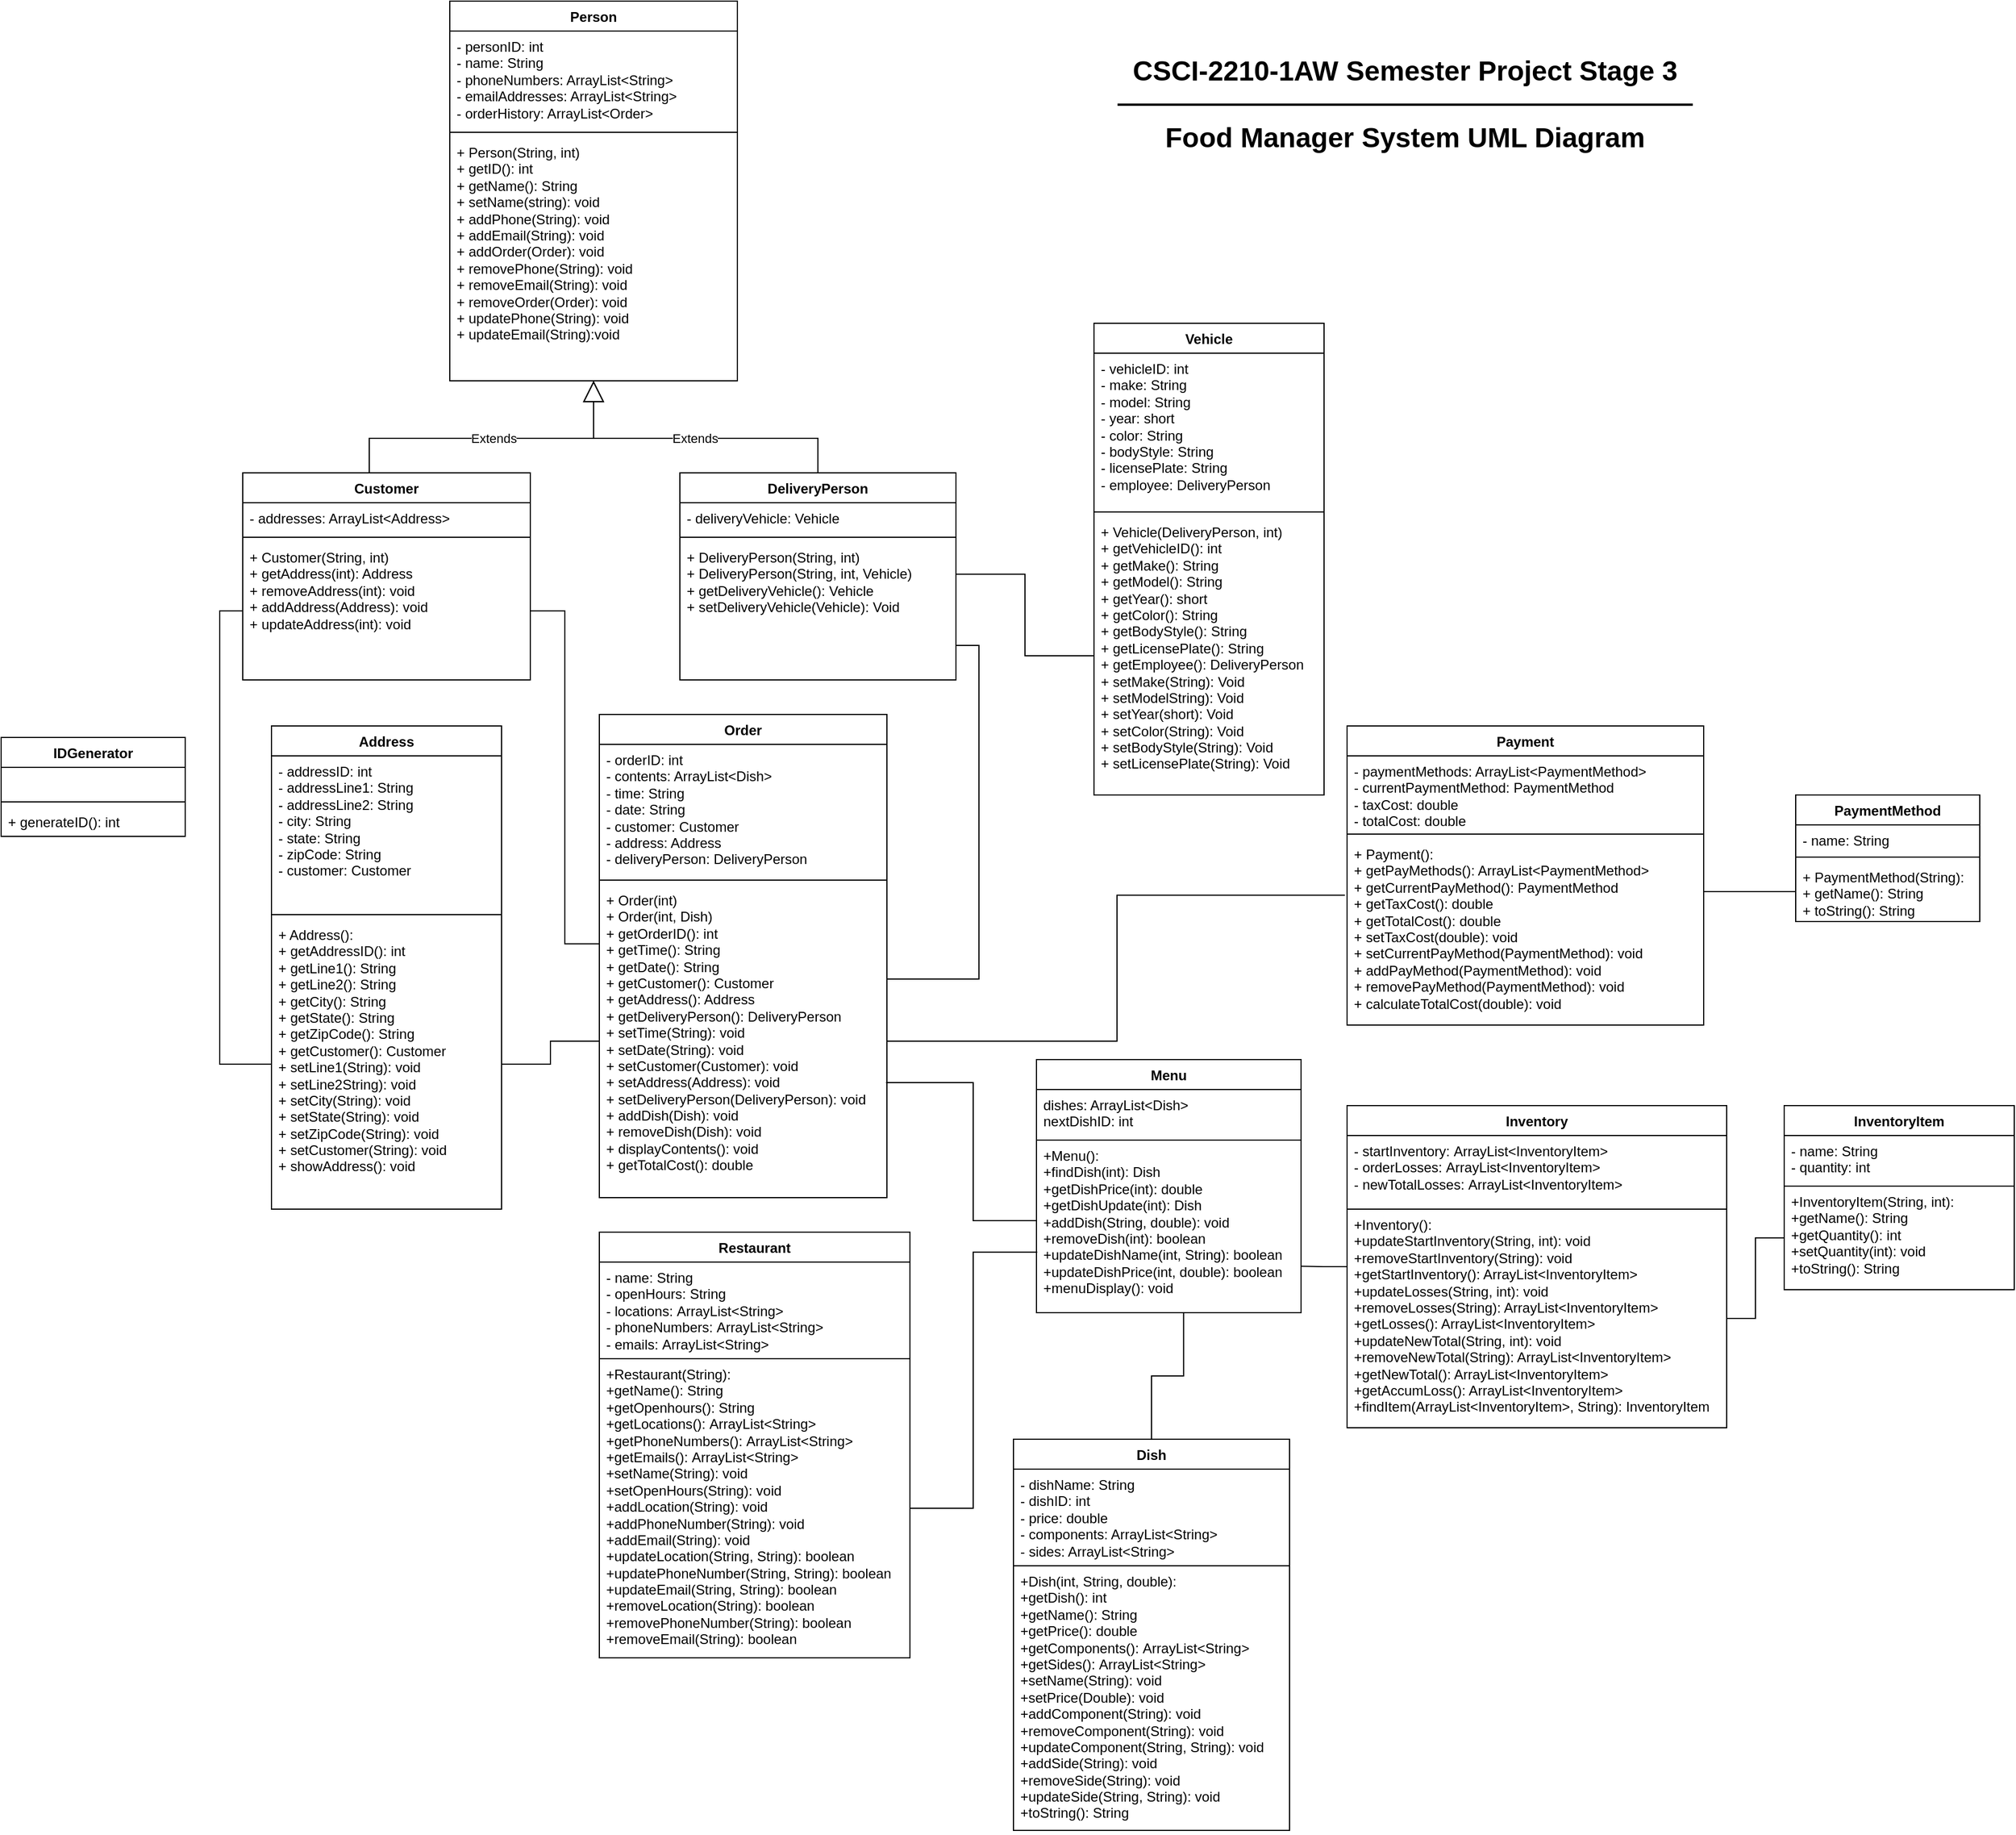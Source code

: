 <mxfile version="28.2.8">
  <diagram name="Page-1" id="2G-UBzK9TNp5vLxw_0e4">
    <mxGraphModel dx="1461" dy="1752" grid="1" gridSize="10" guides="1" tooltips="1" connect="1" arrows="1" fold="1" page="1" pageScale="1" pageWidth="850" pageHeight="1100" math="0" shadow="0">
      <root>
        <mxCell id="0" />
        <mxCell id="1" parent="0" />
        <mxCell id="qywuNPzPCbRa4dSA3wJB-5" value="Vehicle" style="swimlane;fontStyle=1;align=center;verticalAlign=top;childLayout=stackLayout;horizontal=1;startSize=26;horizontalStack=0;resizeParent=1;resizeParentMax=0;resizeLast=0;collapsible=1;marginBottom=0;whiteSpace=wrap;html=1;" parent="1" vertex="1">
          <mxGeometry x="120" y="-20" width="200" height="410" as="geometry" />
        </mxCell>
        <mxCell id="qywuNPzPCbRa4dSA3wJB-6" value="- vehicleID: int&lt;div&gt;- make: String&lt;/div&gt;&lt;div&gt;- model: String&lt;/div&gt;&lt;div&gt;- year: short&lt;/div&gt;&lt;div&gt;- color: String&lt;/div&gt;&lt;div&gt;- bodyStyle: String&lt;/div&gt;&lt;div&gt;- licensePlate: String&lt;/div&gt;&lt;div&gt;- employee: DeliveryPerson&lt;/div&gt;" style="text;strokeColor=none;fillColor=none;align=left;verticalAlign=top;spacingLeft=4;spacingRight=4;overflow=hidden;rotatable=0;points=[[0,0.5],[1,0.5]];portConstraint=eastwest;whiteSpace=wrap;html=1;" parent="qywuNPzPCbRa4dSA3wJB-5" vertex="1">
          <mxGeometry y="26" width="200" height="134" as="geometry" />
        </mxCell>
        <mxCell id="qywuNPzPCbRa4dSA3wJB-7" value="" style="line;strokeWidth=1;fillColor=none;align=left;verticalAlign=middle;spacingTop=-1;spacingLeft=3;spacingRight=3;rotatable=0;labelPosition=right;points=[];portConstraint=eastwest;strokeColor=inherit;" parent="qywuNPzPCbRa4dSA3wJB-5" vertex="1">
          <mxGeometry y="160" width="200" height="8" as="geometry" />
        </mxCell>
        <mxCell id="qywuNPzPCbRa4dSA3wJB-8" value="+ Vehicle(DeliveryPerson, int)&lt;div&gt;+ getVehicleID(): int&lt;br&gt;&lt;div&gt;+ getMake(): String&lt;/div&gt;&lt;div&gt;+ getModel(): String&lt;/div&gt;&lt;div&gt;+ getYear(): short&lt;/div&gt;&lt;div&gt;+ getColor(): String&lt;/div&gt;&lt;div&gt;+ getBodyStyle(): String&lt;/div&gt;&lt;div&gt;+ getLicensePlate(): String&lt;/div&gt;&lt;div&gt;+ getEmployee(): DeliveryPerson&lt;/div&gt;&lt;div&gt;+ setMake(String): Void&lt;/div&gt;&lt;div&gt;+ setModelString): Void&lt;/div&gt;&lt;div&gt;+ setYear(short): Void&lt;/div&gt;&lt;div&gt;+ setColor(String): Void&lt;/div&gt;&lt;div&gt;+ setBodyStyle(String): Void&lt;/div&gt;&lt;div&gt;+ setLicensePlate(String): Void&lt;/div&gt;&lt;div&gt;&lt;br&gt;&lt;/div&gt;&lt;div&gt;&lt;br&gt;&lt;/div&gt;&lt;/div&gt;" style="text;strokeColor=none;fillColor=none;align=left;verticalAlign=top;spacingLeft=4;spacingRight=4;overflow=hidden;rotatable=0;points=[[0,0.5],[1,0.5]];portConstraint=eastwest;whiteSpace=wrap;html=1;" parent="qywuNPzPCbRa4dSA3wJB-5" vertex="1">
          <mxGeometry y="168" width="200" height="242" as="geometry" />
        </mxCell>
        <mxCell id="qywuNPzPCbRa4dSA3wJB-9" value="Address" style="swimlane;fontStyle=1;align=center;verticalAlign=top;childLayout=stackLayout;horizontal=1;startSize=26;horizontalStack=0;resizeParent=1;resizeParentMax=0;resizeLast=0;collapsible=1;marginBottom=0;whiteSpace=wrap;html=1;" parent="1" vertex="1">
          <mxGeometry x="-595" y="330" width="200" height="420" as="geometry" />
        </mxCell>
        <mxCell id="qywuNPzPCbRa4dSA3wJB-10" value="- addressID: int&lt;div&gt;&lt;span style=&quot;background-color: transparent; color: light-dark(rgb(0, 0, 0), rgb(255, 255, 255));&quot;&gt;- addressLine1: String&lt;/span&gt;&lt;/div&gt;&lt;div&gt;&lt;span style=&quot;background-color: transparent; color: light-dark(rgb(0, 0, 0), rgb(255, 255, 255));&quot;&gt;- addressLine2: String&lt;/span&gt;&lt;/div&gt;&lt;div&gt;&lt;span style=&quot;background-color: transparent; color: light-dark(rgb(0, 0, 0), rgb(255, 255, 255));&quot;&gt;- city: String&lt;/span&gt;&lt;/div&gt;&lt;div&gt;&lt;span style=&quot;background-color: transparent; color: light-dark(rgb(0, 0, 0), rgb(255, 255, 255));&quot;&gt;- state: String&lt;/span&gt;&lt;/div&gt;&lt;div&gt;&lt;span style=&quot;background-color: transparent; color: light-dark(rgb(0, 0, 0), rgb(255, 255, 255));&quot;&gt;- zipCode: String&lt;/span&gt;&lt;/div&gt;&lt;div&gt;&lt;span style=&quot;background-color: transparent; color: light-dark(rgb(0, 0, 0), rgb(255, 255, 255));&quot;&gt;- customer: Customer&lt;/span&gt;&lt;/div&gt;" style="text;strokeColor=none;fillColor=none;align=left;verticalAlign=top;spacingLeft=4;spacingRight=4;overflow=hidden;rotatable=0;points=[[0,0.5],[1,0.5]];portConstraint=eastwest;whiteSpace=wrap;html=1;" parent="qywuNPzPCbRa4dSA3wJB-9" vertex="1">
          <mxGeometry y="26" width="200" height="134" as="geometry" />
        </mxCell>
        <mxCell id="qywuNPzPCbRa4dSA3wJB-11" value="" style="line;strokeWidth=1;fillColor=none;align=left;verticalAlign=middle;spacingTop=-1;spacingLeft=3;spacingRight=3;rotatable=0;labelPosition=right;points=[];portConstraint=eastwest;strokeColor=inherit;" parent="qywuNPzPCbRa4dSA3wJB-9" vertex="1">
          <mxGeometry y="160" width="200" height="8" as="geometry" />
        </mxCell>
        <mxCell id="qywuNPzPCbRa4dSA3wJB-12" value="+ Address():&lt;div&gt;+ getAddressID(): int&lt;br&gt;&lt;div&gt;+ getLine1(): String&lt;/div&gt;&lt;div&gt;+ getLine2(): String&lt;/div&gt;&lt;div&gt;+ getCity(): String&lt;/div&gt;&lt;div&gt;+ getState(): String&lt;/div&gt;&lt;div&gt;+ getZipCode(): String&lt;/div&gt;&lt;div&gt;+ getCustomer(): Customer&lt;/div&gt;&lt;div&gt;+ setLine1(String): void&lt;/div&gt;&lt;div&gt;+ setLine2String): void&lt;/div&gt;&lt;div&gt;+ setCity(String): void&lt;/div&gt;&lt;div&gt;+ setState(String): void&lt;/div&gt;&lt;div&gt;+ setZipCode(String): void&lt;/div&gt;&lt;div&gt;+ setCustomer(String): void&lt;/div&gt;&lt;div&gt;+ showAddress(): void&lt;/div&gt;&lt;/div&gt;" style="text;strokeColor=none;fillColor=none;align=left;verticalAlign=top;spacingLeft=4;spacingRight=4;overflow=hidden;rotatable=0;points=[[0,0.5],[1,0.5]];portConstraint=eastwest;whiteSpace=wrap;html=1;" parent="qywuNPzPCbRa4dSA3wJB-9" vertex="1">
          <mxGeometry y="168" width="200" height="252" as="geometry" />
        </mxCell>
        <mxCell id="qywuNPzPCbRa4dSA3wJB-17" value="Order" style="swimlane;fontStyle=1;align=center;verticalAlign=top;childLayout=stackLayout;horizontal=1;startSize=26;horizontalStack=0;resizeParent=1;resizeParentMax=0;resizeLast=0;collapsible=1;marginBottom=0;whiteSpace=wrap;html=1;" parent="1" vertex="1">
          <mxGeometry x="-310" y="320" width="250" height="420" as="geometry" />
        </mxCell>
        <mxCell id="qywuNPzPCbRa4dSA3wJB-18" value="&lt;div&gt;- orderID: int&lt;/div&gt;&lt;div&gt;- contents: ArrayList&amp;lt;Dish&amp;gt;&lt;/div&gt;&lt;div&gt;- time: String&lt;/div&gt;&lt;div&gt;- date: String&lt;/div&gt;&lt;div&gt;- customer: Customer&lt;/div&gt;&lt;div&gt;- address: Address&lt;/div&gt;&lt;div&gt;- deliveryPerson: DeliveryPerson&lt;/div&gt;" style="text;strokeColor=none;fillColor=none;align=left;verticalAlign=top;spacingLeft=4;spacingRight=4;overflow=hidden;rotatable=0;points=[[0,0.5],[1,0.5]];portConstraint=eastwest;whiteSpace=wrap;html=1;" parent="qywuNPzPCbRa4dSA3wJB-17" vertex="1">
          <mxGeometry y="26" width="250" height="114" as="geometry" />
        </mxCell>
        <mxCell id="qywuNPzPCbRa4dSA3wJB-19" value="" style="line;strokeWidth=1;fillColor=none;align=left;verticalAlign=middle;spacingTop=-1;spacingLeft=3;spacingRight=3;rotatable=0;labelPosition=right;points=[];portConstraint=eastwest;strokeColor=inherit;" parent="qywuNPzPCbRa4dSA3wJB-17" vertex="1">
          <mxGeometry y="140" width="250" height="8" as="geometry" />
        </mxCell>
        <mxCell id="qywuNPzPCbRa4dSA3wJB-20" value="+ Order(int)&lt;div&gt;+ Order(int, Dish)&lt;br&gt;&lt;div&gt;&lt;div&gt;+ getOrderID(): int&lt;/div&gt;&lt;div&gt;+ getTime(): String&lt;/div&gt;&lt;/div&gt;&lt;div&gt;+ getDate(): String&lt;/div&gt;&lt;div&gt;+ getCustomer(): Customer&lt;/div&gt;&lt;div&gt;+ getAddress(): Address&lt;/div&gt;&lt;div&gt;+ getDeliveryPerson(): DeliveryPerson&lt;/div&gt;&lt;div&gt;&lt;div&gt;&lt;div&gt;+ setTime(String): void&lt;/div&gt;&lt;/div&gt;&lt;div&gt;+ setDate(String): void&lt;/div&gt;&lt;div&gt;+ setCustomer(Customer): void&lt;/div&gt;&lt;div&gt;+ setAddress(Address): void&lt;/div&gt;&lt;div&gt;+ setDeliveryPerson(DeliveryPerson): void&lt;/div&gt;&lt;/div&gt;&lt;/div&gt;&lt;div&gt;+ addDish(Dish): void&lt;/div&gt;&lt;div&gt;+ removeDish(Dish): void&lt;/div&gt;&lt;div&gt;+ displayContents(): void&lt;/div&gt;&lt;div&gt;+ getTotalCost(): double&lt;/div&gt;" style="text;strokeColor=none;fillColor=none;align=left;verticalAlign=top;spacingLeft=4;spacingRight=4;overflow=hidden;rotatable=0;points=[[0,0.5],[1,0.5]];portConstraint=eastwest;whiteSpace=wrap;html=1;" parent="qywuNPzPCbRa4dSA3wJB-17" vertex="1">
          <mxGeometry y="148" width="250" height="272" as="geometry" />
        </mxCell>
        <mxCell id="fJLxZldaC8GXOIMq1Dwn-1" value="Person" style="swimlane;fontStyle=1;align=center;verticalAlign=top;childLayout=stackLayout;horizontal=1;startSize=26;horizontalStack=0;resizeParent=1;resizeParentMax=0;resizeLast=0;collapsible=1;marginBottom=0;whiteSpace=wrap;html=1;" parent="1" vertex="1">
          <mxGeometry x="-440" y="-300" width="250" height="330" as="geometry" />
        </mxCell>
        <mxCell id="fJLxZldaC8GXOIMq1Dwn-2" value="&lt;div&gt;- personID: int&lt;/div&gt;&lt;div&gt;- name: String&lt;/div&gt;&lt;div&gt;- phoneNumbers: ArrayList&amp;lt;String&amp;gt;&lt;/div&gt;&lt;div&gt;- emailAddresses: ArrayList&amp;lt;String&amp;gt;&lt;/div&gt;&lt;div&gt;- orderHistory: ArrayList&amp;lt;Order&amp;gt;&lt;/div&gt;" style="text;strokeColor=none;fillColor=none;align=left;verticalAlign=top;spacingLeft=4;spacingRight=4;overflow=hidden;rotatable=0;points=[[0,0.5],[1,0.5]];portConstraint=eastwest;whiteSpace=wrap;html=1;" parent="fJLxZldaC8GXOIMq1Dwn-1" vertex="1">
          <mxGeometry y="26" width="250" height="84" as="geometry" />
        </mxCell>
        <mxCell id="fJLxZldaC8GXOIMq1Dwn-3" value="" style="line;strokeWidth=1;fillColor=none;align=left;verticalAlign=middle;spacingTop=-1;spacingLeft=3;spacingRight=3;rotatable=0;labelPosition=right;points=[];portConstraint=eastwest;strokeColor=inherit;" parent="fJLxZldaC8GXOIMq1Dwn-1" vertex="1">
          <mxGeometry y="110" width="250" height="8" as="geometry" />
        </mxCell>
        <mxCell id="fJLxZldaC8GXOIMq1Dwn-4" value="+ Person(String, int)&lt;div&gt;&lt;div&gt;+ getID(): int&lt;/div&gt;&lt;div&gt;+ getName(): String&lt;/div&gt;&lt;/div&gt;&lt;div&gt;+ setName(string): void&lt;/div&gt;&lt;div&gt;+ addPhone(String): void&lt;/div&gt;&lt;div&gt;+ addEmail(String): void&lt;/div&gt;&lt;div&gt;+ addOrder(Order): void&lt;/div&gt;&lt;div&gt;+ removePhone(String): void&lt;/div&gt;&lt;div&gt;+ removeEmail(String): void&lt;/div&gt;&lt;div&gt;+ removeOrder(Order): void&lt;/div&gt;&lt;div&gt;+ updatePhone(String): void&lt;/div&gt;&lt;div&gt;+ updateEmail(String):void&lt;/div&gt;&lt;div&gt;&lt;br&gt;&lt;/div&gt;&lt;div&gt;&lt;br&gt;&lt;/div&gt;" style="text;strokeColor=none;fillColor=none;align=left;verticalAlign=top;spacingLeft=4;spacingRight=4;overflow=hidden;rotatable=0;points=[[0,0.5],[1,0.5]];portConstraint=eastwest;whiteSpace=wrap;html=1;" parent="fJLxZldaC8GXOIMq1Dwn-1" vertex="1">
          <mxGeometry y="118" width="250" height="212" as="geometry" />
        </mxCell>
        <mxCell id="fJLxZldaC8GXOIMq1Dwn-12" value="DeliveryPerson" style="swimlane;fontStyle=1;align=center;verticalAlign=top;childLayout=stackLayout;horizontal=1;startSize=26;horizontalStack=0;resizeParent=1;resizeParentMax=0;resizeLast=0;collapsible=1;marginBottom=0;whiteSpace=wrap;html=1;" parent="1" vertex="1">
          <mxGeometry x="-240" y="110" width="240" height="180" as="geometry" />
        </mxCell>
        <mxCell id="fJLxZldaC8GXOIMq1Dwn-13" value="- deliveryVehicle: Vehicle" style="text;strokeColor=none;fillColor=none;align=left;verticalAlign=top;spacingLeft=4;spacingRight=4;overflow=hidden;rotatable=0;points=[[0,0.5],[1,0.5]];portConstraint=eastwest;whiteSpace=wrap;html=1;" parent="fJLxZldaC8GXOIMq1Dwn-12" vertex="1">
          <mxGeometry y="26" width="240" height="26" as="geometry" />
        </mxCell>
        <mxCell id="fJLxZldaC8GXOIMq1Dwn-14" value="" style="line;strokeWidth=1;fillColor=none;align=left;verticalAlign=middle;spacingTop=-1;spacingLeft=3;spacingRight=3;rotatable=0;labelPosition=right;points=[];portConstraint=eastwest;strokeColor=inherit;" parent="fJLxZldaC8GXOIMq1Dwn-12" vertex="1">
          <mxGeometry y="52" width="240" height="8" as="geometry" />
        </mxCell>
        <mxCell id="fJLxZldaC8GXOIMq1Dwn-15" value="+ DeliveryPerson(String, int)&lt;div&gt;+ DeliveryPerson(String, int, Vehicle)&lt;/div&gt;&lt;div&gt;+ getDeliveryVehicle(): Vehicle&lt;/div&gt;&lt;div&gt;+ setDeliveryVehicle(Vehicle): Void&lt;/div&gt;" style="text;strokeColor=none;fillColor=none;align=left;verticalAlign=top;spacingLeft=4;spacingRight=4;overflow=hidden;rotatable=0;points=[[0,0.5],[1,0.5]];portConstraint=eastwest;whiteSpace=wrap;html=1;" parent="fJLxZldaC8GXOIMq1Dwn-12" vertex="1">
          <mxGeometry y="60" width="240" height="120" as="geometry" />
        </mxCell>
        <mxCell id="fJLxZldaC8GXOIMq1Dwn-16" value="Customer" style="swimlane;fontStyle=1;align=center;verticalAlign=top;childLayout=stackLayout;horizontal=1;startSize=26;horizontalStack=0;resizeParent=1;resizeParentMax=0;resizeLast=0;collapsible=1;marginBottom=0;whiteSpace=wrap;html=1;" parent="1" vertex="1">
          <mxGeometry x="-620" y="110" width="250" height="180" as="geometry" />
        </mxCell>
        <mxCell id="fJLxZldaC8GXOIMq1Dwn-17" value="- addresses: ArrayList&amp;lt;Address&amp;gt;" style="text;strokeColor=none;fillColor=none;align=left;verticalAlign=top;spacingLeft=4;spacingRight=4;overflow=hidden;rotatable=0;points=[[0,0.5],[1,0.5]];portConstraint=eastwest;whiteSpace=wrap;html=1;" parent="fJLxZldaC8GXOIMq1Dwn-16" vertex="1">
          <mxGeometry y="26" width="250" height="26" as="geometry" />
        </mxCell>
        <mxCell id="fJLxZldaC8GXOIMq1Dwn-18" value="" style="line;strokeWidth=1;fillColor=none;align=left;verticalAlign=middle;spacingTop=-1;spacingLeft=3;spacingRight=3;rotatable=0;labelPosition=right;points=[];portConstraint=eastwest;strokeColor=inherit;" parent="fJLxZldaC8GXOIMq1Dwn-16" vertex="1">
          <mxGeometry y="52" width="250" height="8" as="geometry" />
        </mxCell>
        <mxCell id="fJLxZldaC8GXOIMq1Dwn-19" value="+ Customer(String, int)&lt;div&gt;+ getAddress(int): Address&lt;/div&gt;&lt;div&gt;+ removeAddress(int): void&lt;br&gt;&lt;div&gt;+ addAddress(Address): void&lt;/div&gt;&lt;div&gt;+ updateAddress(int): void&lt;/div&gt;&lt;div&gt;&lt;br&gt;&lt;div&gt;&lt;br&gt;&lt;/div&gt;&lt;/div&gt;&lt;/div&gt;" style="text;strokeColor=none;fillColor=none;align=left;verticalAlign=top;spacingLeft=4;spacingRight=4;overflow=hidden;rotatable=0;points=[[0,0.5],[1,0.5]];portConstraint=eastwest;whiteSpace=wrap;html=1;" parent="fJLxZldaC8GXOIMq1Dwn-16" vertex="1">
          <mxGeometry y="60" width="250" height="120" as="geometry" />
        </mxCell>
        <mxCell id="fJLxZldaC8GXOIMq1Dwn-20" value="Extends" style="endArrow=block;endSize=16;endFill=0;html=1;rounded=0;exitX=0.44;exitY=0;exitDx=0;exitDy=0;exitPerimeter=0;" parent="1" source="fJLxZldaC8GXOIMq1Dwn-16" target="fJLxZldaC8GXOIMq1Dwn-4" edge="1">
          <mxGeometry width="160" relative="1" as="geometry">
            <mxPoint x="-250" y="50" as="sourcePoint" />
            <mxPoint x="-320" y="30" as="targetPoint" />
            <Array as="points">
              <mxPoint x="-510" y="80" />
              <mxPoint x="-315" y="80" />
            </Array>
          </mxGeometry>
        </mxCell>
        <mxCell id="fJLxZldaC8GXOIMq1Dwn-21" value="Extends" style="endArrow=block;endSize=16;endFill=0;html=1;rounded=0;exitX=0.5;exitY=0;exitDx=0;exitDy=0;" parent="1" source="fJLxZldaC8GXOIMq1Dwn-12" target="fJLxZldaC8GXOIMq1Dwn-4" edge="1">
          <mxGeometry width="160" relative="1" as="geometry">
            <mxPoint x="-250" y="50" as="sourcePoint" />
            <mxPoint x="-320" y="40" as="targetPoint" />
            <Array as="points">
              <mxPoint x="-120" y="80" />
              <mxPoint x="-315" y="80" />
            </Array>
          </mxGeometry>
        </mxCell>
        <mxCell id="fJLxZldaC8GXOIMq1Dwn-32" style="edgeStyle=orthogonalEdgeStyle;rounded=0;orthogonalLoop=1;jettySize=auto;html=1;exitX=0.999;exitY=0.234;exitDx=0;exitDy=0;entryX=0;entryY=0.5;entryDx=0;entryDy=0;endArrow=none;endFill=0;exitPerimeter=0;" parent="1" source="fJLxZldaC8GXOIMq1Dwn-15" target="qywuNPzPCbRa4dSA3wJB-8" edge="1">
          <mxGeometry relative="1" as="geometry" />
        </mxCell>
        <mxCell id="fJLxZldaC8GXOIMq1Dwn-34" style="edgeStyle=orthogonalEdgeStyle;rounded=0;orthogonalLoop=1;jettySize=auto;html=1;exitX=0;exitY=0.5;exitDx=0;exitDy=0;entryX=0;entryY=0.5;entryDx=0;entryDy=0;endArrow=none;endFill=0;" parent="1" source="fJLxZldaC8GXOIMq1Dwn-19" target="qywuNPzPCbRa4dSA3wJB-12" edge="1">
          <mxGeometry relative="1" as="geometry" />
        </mxCell>
        <mxCell id="fJLxZldaC8GXOIMq1Dwn-35" style="edgeStyle=orthogonalEdgeStyle;rounded=0;orthogonalLoop=1;jettySize=auto;html=1;exitX=1;exitY=0.5;exitDx=0;exitDy=0;entryX=0.001;entryY=0.189;entryDx=0;entryDy=0;endArrow=none;endFill=0;entryPerimeter=0;" parent="1" source="fJLxZldaC8GXOIMq1Dwn-19" target="qywuNPzPCbRa4dSA3wJB-20" edge="1">
          <mxGeometry relative="1" as="geometry" />
        </mxCell>
        <mxCell id="fJLxZldaC8GXOIMq1Dwn-36" style="edgeStyle=orthogonalEdgeStyle;rounded=0;orthogonalLoop=1;jettySize=auto;html=1;exitX=1;exitY=0.667;exitDx=0;exitDy=0;entryX=1;entryY=0.5;entryDx=0;entryDy=0;endArrow=none;endFill=0;exitPerimeter=0;" parent="1" source="fJLxZldaC8GXOIMq1Dwn-15" target="qywuNPzPCbRa4dSA3wJB-20" edge="1">
          <mxGeometry relative="1" as="geometry">
            <Array as="points">
              <mxPoint x="20" y="260" />
              <mxPoint x="20" y="550" />
              <mxPoint x="-60" y="550" />
            </Array>
          </mxGeometry>
        </mxCell>
        <mxCell id="fJLxZldaC8GXOIMq1Dwn-38" style="edgeStyle=orthogonalEdgeStyle;rounded=0;orthogonalLoop=1;jettySize=auto;html=1;exitX=1;exitY=0.5;exitDx=0;exitDy=0;entryX=0;entryY=0.5;entryDx=0;entryDy=0;endArrow=none;endFill=0;" parent="1" source="qywuNPzPCbRa4dSA3wJB-12" target="qywuNPzPCbRa4dSA3wJB-20" edge="1">
          <mxGeometry relative="1" as="geometry" />
        </mxCell>
        <mxCell id="5nVbv-g8gykaqcQ3ydXq-1" value="Inventory" style="swimlane;fontStyle=1;align=center;verticalAlign=top;childLayout=stackLayout;horizontal=1;startSize=26;horizontalStack=0;resizeParent=1;resizeParentMax=0;resizeLast=0;collapsible=1;marginBottom=0;whiteSpace=wrap;html=1;" parent="1" vertex="1">
          <mxGeometry x="340" y="660" width="330" height="280" as="geometry" />
        </mxCell>
        <mxCell id="5nVbv-g8gykaqcQ3ydXq-38" value="-&amp;nbsp;startInventory:&amp;nbsp;ArrayList&amp;lt;InventoryItem&amp;gt;&lt;div&gt;- orderLosses:&amp;nbsp;ArrayList&amp;lt;InventoryItem&amp;gt;&lt;/div&gt;&lt;div&gt;- newTotalLosses:&amp;nbsp;ArrayList&amp;lt;InventoryItem&amp;gt;&lt;/div&gt;" style="text;strokeColor=default;fillColor=none;align=left;verticalAlign=top;spacingLeft=4;spacingRight=4;overflow=hidden;rotatable=0;points=[[0,0.5],[1,0.5]];portConstraint=eastwest;whiteSpace=wrap;html=1;" parent="5nVbv-g8gykaqcQ3ydXq-1" vertex="1">
          <mxGeometry y="26" width="330" height="64" as="geometry" />
        </mxCell>
        <mxCell id="5nVbv-g8gykaqcQ3ydXq-4" value="&lt;div&gt;+Inventory():&lt;/div&gt;&lt;div&gt;&lt;div&gt;+updateStartInventory(String, int): void&lt;/div&gt;&lt;div&gt;+removeStartInventory&lt;span style=&quot;background-color: transparent; color: light-dark(rgb(0, 0, 0), rgb(255, 255, 255));&quot;&gt;(String): void&lt;/span&gt;&lt;/div&gt;&lt;div&gt;+getStartInventory&lt;span style=&quot;background-color: transparent; color: light-dark(rgb(0, 0, 0), rgb(255, 255, 255));&quot;&gt;(): ArrayList&amp;lt;InventoryItem&amp;gt;&lt;/span&gt;&lt;/div&gt;&lt;div&gt;&lt;div&gt;+updateLosses&lt;span style=&quot;background-color: transparent; color: light-dark(rgb(0, 0, 0), rgb(255, 255, 255));&quot;&gt;(String, int): void&lt;/span&gt;&lt;/div&gt;&lt;div&gt;+removeLosses(String&lt;span style=&quot;background-color: transparent; color: light-dark(rgb(0, 0, 0), rgb(255, 255, 255));&quot;&gt;): ArrayList&amp;lt;InventoryItem&amp;gt;&lt;/span&gt;&lt;/div&gt;&lt;div&gt;+getLosses&lt;span style=&quot;background-color: transparent; color: light-dark(rgb(0, 0, 0), rgb(255, 255, 255));&quot;&gt;(): ArrayList&amp;lt;InventoryItem&amp;gt;&lt;/span&gt;&lt;/div&gt;&lt;div&gt;&lt;/div&gt;&lt;div&gt;&lt;div&gt;+updateNewTotal&lt;span style=&quot;background-color: transparent; color: light-dark(rgb(0, 0, 0), rgb(255, 255, 255));&quot;&gt;(String, int): void&lt;/span&gt;&lt;/div&gt;&lt;div&gt;+removeNewTotal(String&lt;span style=&quot;background-color: transparent; color: light-dark(rgb(0, 0, 0), rgb(255, 255, 255));&quot;&gt;): ArrayList&amp;lt;InventoryItem&amp;gt;&lt;/span&gt;&lt;/div&gt;&lt;div&gt;+getNewTotal&lt;span style=&quot;background-color: transparent; color: light-dark(rgb(0, 0, 0), rgb(255, 255, 255));&quot;&gt;(): ArrayList&amp;lt;InventoryItem&amp;gt;&lt;/span&gt;&lt;/div&gt;&lt;/div&gt;&lt;/div&gt;&lt;div&gt;+getAccumLoss&lt;span style=&quot;background-color: transparent; color: light-dark(rgb(0, 0, 0), rgb(255, 255, 255));&quot;&gt;(): ArrayList&amp;lt;InventoryItem&amp;gt;&lt;/span&gt;&lt;/div&gt;&lt;div&gt;&lt;span style=&quot;background-color: transparent; color: light-dark(rgb(0, 0, 0), rgb(255, 255, 255));&quot;&gt;+findItem&lt;/span&gt;&lt;span style=&quot;background-color: transparent; color: light-dark(rgb(0, 0, 0), rgb(255, 255, 255));&quot;&gt;(&lt;/span&gt;&lt;span style=&quot;background-color: transparent; color: light-dark(rgb(0, 0, 0), rgb(255, 255, 255));&quot;&gt;ArrayList&amp;lt;InventoryItem&amp;gt;, String&lt;/span&gt;&lt;span style=&quot;background-color: transparent; color: light-dark(rgb(0, 0, 0), rgb(255, 255, 255));&quot;&gt;):&amp;nbsp;&lt;/span&gt;&lt;span style=&quot;background-color: transparent;&quot;&gt;InventoryItem&lt;/span&gt;&lt;/div&gt;&lt;/div&gt;" style="text;strokeColor=none;fillColor=none;align=left;verticalAlign=top;spacingLeft=4;spacingRight=4;overflow=hidden;rotatable=0;points=[[0,0.5],[1,0.5]];portConstraint=eastwest;whiteSpace=wrap;html=1;" parent="5nVbv-g8gykaqcQ3ydXq-1" vertex="1">
          <mxGeometry y="90" width="330" height="190" as="geometry" />
        </mxCell>
        <mxCell id="5nVbv-g8gykaqcQ3ydXq-9" value="Menu" style="swimlane;fontStyle=1;align=center;verticalAlign=top;childLayout=stackLayout;horizontal=1;startSize=26;horizontalStack=0;resizeParent=1;resizeParentMax=0;resizeLast=0;collapsible=1;marginBottom=0;whiteSpace=wrap;html=1;" parent="1" vertex="1">
          <mxGeometry x="70" y="620" width="230" height="220" as="geometry" />
        </mxCell>
        <mxCell id="5nVbv-g8gykaqcQ3ydXq-37" value="dishes: ArrayList&amp;lt;Dish&amp;gt;&lt;div&gt;nextDishID: int&lt;/div&gt;" style="text;strokeColor=default;fillColor=none;align=left;verticalAlign=top;spacingLeft=4;spacingRight=4;overflow=hidden;rotatable=0;points=[[0,0.5],[1,0.5]];portConstraint=eastwest;whiteSpace=wrap;html=1;" parent="5nVbv-g8gykaqcQ3ydXq-9" vertex="1">
          <mxGeometry y="26" width="230" height="44" as="geometry" />
        </mxCell>
        <mxCell id="5nVbv-g8gykaqcQ3ydXq-12" value="&lt;div&gt;+Menu():&lt;/div&gt;&lt;div&gt;+findDish(int): Dish&lt;/div&gt;&lt;div&gt;+getDishPrice&lt;span style=&quot;background-color: transparent; color: light-dark(rgb(0, 0, 0), rgb(255, 255, 255));&quot;&gt;(int): double&lt;/span&gt;&lt;/div&gt;&lt;div&gt;+getDishUpdate&lt;span style=&quot;background-color: transparent; color: light-dark(rgb(0, 0, 0), rgb(255, 255, 255));&quot;&gt;(int): Dish&lt;/span&gt;&lt;/div&gt;&lt;div&gt;+addDish&lt;span style=&quot;background-color: transparent; color: light-dark(rgb(0, 0, 0), rgb(255, 255, 255));&quot;&gt;(String, double): void&lt;/span&gt;&lt;/div&gt;&lt;div&gt;+removeDish&lt;span style=&quot;background-color: transparent; color: light-dark(rgb(0, 0, 0), rgb(255, 255, 255));&quot;&gt;(int): boolean&lt;/span&gt;&lt;/div&gt;&lt;div&gt;+updateDishName&lt;span style=&quot;background-color: transparent; color: light-dark(rgb(0, 0, 0), rgb(255, 255, 255));&quot;&gt;(int, String): boolean&lt;/span&gt;&lt;/div&gt;&lt;div&gt;&lt;div&gt;+updateDishPrice&lt;span style=&quot;background-color: transparent; color: light-dark(rgb(0, 0, 0), rgb(255, 255, 255));&quot;&gt;(int, double): boolean&lt;/span&gt;&lt;/div&gt;&lt;/div&gt;&lt;div&gt;+menuDisplay&lt;span style=&quot;background-color: transparent; color: light-dark(rgb(0, 0, 0), rgb(255, 255, 255));&quot;&gt;(): void&lt;/span&gt;&lt;/div&gt;&lt;div&gt;&lt;br&gt;&lt;/div&gt;" style="text;strokeColor=none;fillColor=none;align=left;verticalAlign=top;spacingLeft=4;spacingRight=4;overflow=hidden;rotatable=0;points=[[0,0.5],[1,0.5]];portConstraint=eastwest;whiteSpace=wrap;html=1;" parent="5nVbv-g8gykaqcQ3ydXq-9" vertex="1">
          <mxGeometry y="70" width="230" height="150" as="geometry" />
        </mxCell>
        <mxCell id="5nVbv-g8gykaqcQ3ydXq-13" value="Restaurant" style="swimlane;fontStyle=1;align=center;verticalAlign=top;childLayout=stackLayout;horizontal=1;startSize=26;horizontalStack=0;resizeParent=1;resizeParentMax=0;resizeLast=0;collapsible=1;marginBottom=0;whiteSpace=wrap;html=1;" parent="1" vertex="1">
          <mxGeometry x="-310" y="770" width="270" height="370" as="geometry" />
        </mxCell>
        <mxCell id="5nVbv-g8gykaqcQ3ydXq-39" value="- name: String&lt;div&gt;- openHours:&amp;nbsp;String&lt;br&gt;&lt;div&gt;- locations:&amp;nbsp;ArrayList&amp;lt;String&amp;gt;&lt;/div&gt;&lt;div&gt;- phoneNumbers:&amp;nbsp;ArrayList&amp;lt;String&amp;gt;&lt;/div&gt;&lt;div&gt;- emails:&amp;nbsp;ArrayList&amp;lt;String&amp;gt;&lt;/div&gt;&lt;div&gt;&lt;br&gt;&lt;/div&gt;&lt;/div&gt;" style="text;strokeColor=default;fillColor=none;align=left;verticalAlign=top;spacingLeft=4;spacingRight=4;overflow=hidden;rotatable=0;points=[[0,0.5],[1,0.5]];portConstraint=eastwest;whiteSpace=wrap;html=1;" parent="5nVbv-g8gykaqcQ3ydXq-13" vertex="1">
          <mxGeometry y="26" width="270" height="84" as="geometry" />
        </mxCell>
        <mxCell id="5nVbv-g8gykaqcQ3ydXq-16" value="&lt;div&gt;+Restaurant(String):&lt;/div&gt;&lt;div&gt;&lt;div&gt;+getName(): String&lt;/div&gt;&lt;div&gt;+&lt;span style=&quot;background-color: transparent; color: light-dark(rgb(0, 0, 0), rgb(255, 255, 255));&quot;&gt;getOpenhours&lt;/span&gt;&lt;span style=&quot;background-color: transparent; color: light-dark(rgb(0, 0, 0), rgb(255, 255, 255));&quot;&gt;(): String&lt;/span&gt;&lt;/div&gt;&lt;div&gt;+getLocations&lt;span style=&quot;background-color: transparent; color: light-dark(rgb(0, 0, 0), rgb(255, 255, 255));&quot;&gt;():&amp;nbsp;&lt;/span&gt;&lt;span style=&quot;background-color: transparent; color: light-dark(rgb(0, 0, 0), rgb(255, 255, 255));&quot;&gt;ArrayList&amp;lt;String&amp;gt;&lt;/span&gt;&lt;/div&gt;&lt;div&gt;+getPhoneNumbers&lt;span style=&quot;background-color: transparent; color: light-dark(rgb(0, 0, 0), rgb(255, 255, 255));&quot;&gt;():&amp;nbsp;&lt;/span&gt;&lt;span style=&quot;background-color: transparent; color: light-dark(rgb(0, 0, 0), rgb(255, 255, 255));&quot;&gt;ArrayList&amp;lt;String&amp;gt;&lt;/span&gt;&lt;/div&gt;&lt;div&gt;+getEmails&lt;span style=&quot;background-color: transparent; color: light-dark(rgb(0, 0, 0), rgb(255, 255, 255));&quot;&gt;():&amp;nbsp;&lt;/span&gt;&lt;span style=&quot;background-color: transparent; color: light-dark(rgb(0, 0, 0), rgb(255, 255, 255));&quot;&gt;ArrayList&amp;lt;String&amp;gt;&lt;/span&gt;&lt;/div&gt;&lt;div&gt;&lt;span style=&quot;background-color: transparent; color: light-dark(rgb(0, 0, 0), rgb(255, 255, 255));&quot;&gt;+setName&lt;/span&gt;&lt;span style=&quot;background-color: transparent; color: light-dark(rgb(0, 0, 0), rgb(255, 255, 255));&quot;&gt;(String): void&lt;/span&gt;&lt;/div&gt;&lt;div&gt;+setOpenHours&lt;span style=&quot;background-color: transparent; color: light-dark(rgb(0, 0, 0), rgb(255, 255, 255));&quot;&gt;(String): void&lt;/span&gt;&lt;/div&gt;&lt;div&gt;+addLocation&lt;span style=&quot;background-color: transparent; color: light-dark(rgb(0, 0, 0), rgb(255, 255, 255));&quot;&gt;(String): void&lt;/span&gt;&lt;/div&gt;&lt;div&gt;+addPhoneNumber&lt;span style=&quot;color: light-dark(rgb(0, 0, 0), rgb(255, 255, 255)); background-color: transparent;&quot;&gt;(String): void&lt;/span&gt;&lt;br&gt;+&lt;span style=&quot;background-color: transparent; color: light-dark(rgb(0, 0, 0), rgb(255, 255, 255));&quot;&gt;addEmail&lt;/span&gt;&lt;span style=&quot;background-color: transparent; color: light-dark(rgb(0, 0, 0), rgb(255, 255, 255));&quot;&gt;(String): void&lt;/span&gt;&lt;/div&gt;&lt;div&gt;&lt;div&gt;+updateLocation&lt;span style=&quot;background-color: transparent; color: light-dark(rgb(0, 0, 0), rgb(255, 255, 255));&quot;&gt;(String, String): boolean&lt;/span&gt;&lt;/div&gt;&lt;div&gt;+updatePhoneNumber&lt;span style=&quot;color: light-dark(rgb(0, 0, 0), rgb(255, 255, 255)); background-color: transparent;&quot;&gt;(String&lt;/span&gt;&lt;span style=&quot;background-color: transparent; color: light-dark(rgb(0, 0, 0), rgb(255, 255, 255));&quot;&gt;, String&lt;/span&gt;&lt;span style=&quot;background-color: transparent; color: light-dark(rgb(0, 0, 0), rgb(255, 255, 255));&quot;&gt;):&amp;nbsp;&lt;/span&gt;&lt;span style=&quot;background-color: transparent; color: light-dark(rgb(0, 0, 0), rgb(255, 255, 255));&quot;&gt;boolean&lt;/span&gt;&lt;/div&gt;&lt;div&gt;+&lt;span style=&quot;background-color: transparent; color: light-dark(rgb(0, 0, 0), rgb(255, 255, 255));&quot;&gt;updateEmail&lt;/span&gt;&lt;span style=&quot;background-color: transparent; color: light-dark(rgb(0, 0, 0), rgb(255, 255, 255));&quot;&gt;(String&lt;/span&gt;&lt;span style=&quot;background-color: transparent; color: light-dark(rgb(0, 0, 0), rgb(255, 255, 255));&quot;&gt;, String&lt;/span&gt;&lt;span style=&quot;background-color: transparent; color: light-dark(rgb(0, 0, 0), rgb(255, 255, 255));&quot;&gt;):&amp;nbsp;&lt;/span&gt;&lt;span style=&quot;background-color: transparent; color: light-dark(rgb(0, 0, 0), rgb(255, 255, 255));&quot;&gt;boolean&lt;/span&gt;&lt;/div&gt;&lt;/div&gt;&lt;/div&gt;&lt;div&gt;&lt;div&gt;+removeLocation&lt;span style=&quot;background-color: transparent; color: light-dark(rgb(0, 0, 0), rgb(255, 255, 255));&quot;&gt;(String): boolean&lt;/span&gt;&lt;/div&gt;&lt;div&gt;+removePhoneNumber&lt;span style=&quot;color: light-dark(rgb(0, 0, 0), rgb(255, 255, 255)); background-color: transparent;&quot;&gt;(String&lt;/span&gt;&lt;span style=&quot;background-color: transparent; color: light-dark(rgb(0, 0, 0), rgb(255, 255, 255));&quot;&gt;):&amp;nbsp;&lt;/span&gt;&lt;span style=&quot;background-color: transparent; color: light-dark(rgb(0, 0, 0), rgb(255, 255, 255));&quot;&gt;boolean&lt;/span&gt;&lt;/div&gt;&lt;div&gt;+&lt;span style=&quot;background-color: transparent; color: light-dark(rgb(0, 0, 0), rgb(255, 255, 255));&quot;&gt;removeEmail&lt;/span&gt;&lt;span style=&quot;background-color: transparent; color: light-dark(rgb(0, 0, 0), rgb(255, 255, 255));&quot;&gt;(String&lt;/span&gt;&lt;span style=&quot;background-color: transparent; color: light-dark(rgb(0, 0, 0), rgb(255, 255, 255));&quot;&gt;):&amp;nbsp;&lt;/span&gt;&lt;span style=&quot;background-color: transparent; color: light-dark(rgb(0, 0, 0), rgb(255, 255, 255));&quot;&gt;boolean&lt;/span&gt;&lt;/div&gt;&lt;/div&gt;" style="text;strokeColor=none;fillColor=none;align=left;verticalAlign=top;spacingLeft=4;spacingRight=4;overflow=hidden;rotatable=0;points=[[0,0.5],[1,0.5]];portConstraint=eastwest;whiteSpace=wrap;html=1;" parent="5nVbv-g8gykaqcQ3ydXq-13" vertex="1">
          <mxGeometry y="110" width="270" height="260" as="geometry" />
        </mxCell>
        <mxCell id="5nVbv-g8gykaqcQ3ydXq-23" value="Payment" style="swimlane;fontStyle=1;align=center;verticalAlign=top;childLayout=stackLayout;horizontal=1;startSize=26;horizontalStack=0;resizeParent=1;resizeParentMax=0;resizeLast=0;collapsible=1;marginBottom=0;whiteSpace=wrap;html=1;" parent="1" vertex="1">
          <mxGeometry x="340" y="330" width="310" height="260" as="geometry" />
        </mxCell>
        <mxCell id="5nVbv-g8gykaqcQ3ydXq-24" value="- paymentMethods: ArrayList&amp;lt;PaymentMethod&amp;gt;&lt;div&gt;- currentPaymentMethod: PaymentMethod&lt;br&gt;&lt;div&gt;- taxCost: double&lt;/div&gt;&lt;div&gt;- totalCost: double&lt;/div&gt;&lt;/div&gt;" style="text;strokeColor=none;fillColor=none;align=left;verticalAlign=top;spacingLeft=4;spacingRight=4;overflow=hidden;rotatable=0;points=[[0,0.5],[1,0.5]];portConstraint=eastwest;whiteSpace=wrap;html=1;" parent="5nVbv-g8gykaqcQ3ydXq-23" vertex="1">
          <mxGeometry y="26" width="310" height="64" as="geometry" />
        </mxCell>
        <mxCell id="5nVbv-g8gykaqcQ3ydXq-25" value="" style="line;strokeWidth=1;fillColor=none;align=left;verticalAlign=middle;spacingTop=-1;spacingLeft=3;spacingRight=3;rotatable=0;labelPosition=right;points=[];portConstraint=eastwest;strokeColor=inherit;" parent="5nVbv-g8gykaqcQ3ydXq-23" vertex="1">
          <mxGeometry y="90" width="310" height="8" as="geometry" />
        </mxCell>
        <mxCell id="5nVbv-g8gykaqcQ3ydXq-26" value="&lt;div&gt;&lt;div&gt;&lt;div&gt;+ Payment():&lt;/div&gt;&lt;/div&gt;&lt;/div&gt;&lt;div&gt;+ getPayMethods(): ArrayList&amp;lt;PaymentMethod&amp;gt;&lt;/div&gt;&lt;div&gt;+ getCurrentPayMethod(): PaymentMethod&lt;/div&gt;&lt;div&gt;+ getTaxCost(): double&lt;/div&gt;&lt;div&gt;+ getTotalCost(): double&lt;/div&gt;&lt;div&gt;+ setTaxCost(double): void&lt;/div&gt;&lt;div&gt;+ setCurrentPayMethod(&lt;span style=&quot;background-color: transparent; color: light-dark(rgb(0, 0, 0), rgb(255, 255, 255));&quot;&gt;PaymentMethod&lt;/span&gt;&lt;span style=&quot;background-color: transparent; color: light-dark(rgb(0, 0, 0), rgb(255, 255, 255));&quot;&gt;): void&lt;/span&gt;&lt;/div&gt;&lt;div&gt;+ addPayMethod(&lt;span style=&quot;background-color: transparent; color: light-dark(rgb(0, 0, 0), rgb(255, 255, 255));&quot;&gt;PaymentMethod&lt;/span&gt;&lt;span style=&quot;background-color: transparent; color: light-dark(rgb(0, 0, 0), rgb(255, 255, 255));&quot;&gt;): void&lt;/span&gt;&lt;/div&gt;&lt;div&gt;+ removePayMethod(PaymentMethod): void&lt;/div&gt;&lt;div&gt;+ calculateTotalCost(double): void&lt;/div&gt;" style="text;strokeColor=none;fillColor=none;align=left;verticalAlign=top;spacingLeft=4;spacingRight=4;overflow=hidden;rotatable=0;points=[[0,0.5],[1,0.5]];portConstraint=eastwest;whiteSpace=wrap;html=1;" parent="5nVbv-g8gykaqcQ3ydXq-23" vertex="1">
          <mxGeometry y="98" width="310" height="162" as="geometry" />
        </mxCell>
        <mxCell id="5nVbv-g8gykaqcQ3ydXq-31" style="edgeStyle=orthogonalEdgeStyle;rounded=0;orthogonalLoop=1;jettySize=auto;html=1;entryX=0.998;entryY=0.731;entryDx=0;entryDy=0;entryPerimeter=0;endArrow=none;endFill=0;" parent="1" source="5nVbv-g8gykaqcQ3ydXq-1" target="5nVbv-g8gykaqcQ3ydXq-12" edge="1">
          <mxGeometry relative="1" as="geometry" />
        </mxCell>
        <mxCell id="5nVbv-g8gykaqcQ3ydXq-33" style="edgeStyle=orthogonalEdgeStyle;rounded=0;orthogonalLoop=1;jettySize=auto;html=1;entryX=0.997;entryY=0.633;entryDx=0;entryDy=0;entryPerimeter=0;exitX=0;exitY=0.5;exitDx=0;exitDy=0;endArrow=none;endFill=0;" parent="1" source="5nVbv-g8gykaqcQ3ydXq-12" edge="1">
          <mxGeometry relative="1" as="geometry">
            <mxPoint x="70" y="640" as="sourcePoint" />
            <mxPoint x="-60.75" y="639.996" as="targetPoint" />
            <Array as="points">
              <mxPoint x="70" y="760" />
              <mxPoint x="15" y="760" />
              <mxPoint x="15" y="640" />
            </Array>
          </mxGeometry>
        </mxCell>
        <mxCell id="5nVbv-g8gykaqcQ3ydXq-41" value="InventoryItem" style="swimlane;fontStyle=1;align=center;verticalAlign=top;childLayout=stackLayout;horizontal=1;startSize=26;horizontalStack=0;resizeParent=1;resizeParentMax=0;resizeLast=0;collapsible=1;marginBottom=0;whiteSpace=wrap;html=1;" parent="1" vertex="1">
          <mxGeometry x="720" y="660" width="200" height="160" as="geometry" />
        </mxCell>
        <mxCell id="5nVbv-g8gykaqcQ3ydXq-42" value="- name: String&lt;div&gt;- quantity: int&lt;/div&gt;" style="text;strokeColor=default;fillColor=none;align=left;verticalAlign=top;spacingLeft=4;spacingRight=4;overflow=hidden;rotatable=0;points=[[0,0.5],[1,0.5]];portConstraint=eastwest;whiteSpace=wrap;html=1;" parent="5nVbv-g8gykaqcQ3ydXq-41" vertex="1">
          <mxGeometry y="26" width="200" height="44" as="geometry" />
        </mxCell>
        <mxCell id="5nVbv-g8gykaqcQ3ydXq-43" value="&lt;div&gt;+InventoryItem(String, int):&lt;/div&gt;&lt;div&gt;&lt;div&gt;+getName(): String&lt;/div&gt;&lt;div&gt;+getQuantity&lt;span style=&quot;background-color: transparent; color: light-dark(rgb(0, 0, 0), rgb(255, 255, 255));&quot;&gt;(): int&lt;/span&gt;&lt;/div&gt;&lt;div&gt;+setQuantity&lt;span style=&quot;background-color: transparent; color: light-dark(rgb(0, 0, 0), rgb(255, 255, 255));&quot;&gt;(int): void&lt;/span&gt;&lt;/div&gt;&lt;div&gt;+toString&lt;span style=&quot;background-color: transparent; color: light-dark(rgb(0, 0, 0), rgb(255, 255, 255));&quot;&gt;(): String&lt;/span&gt;&lt;/div&gt;&lt;div&gt;&lt;br&gt;&lt;/div&gt;&lt;/div&gt;" style="text;strokeColor=none;fillColor=none;align=left;verticalAlign=top;spacingLeft=4;spacingRight=4;overflow=hidden;rotatable=0;points=[[0,0.5],[1,0.5]];portConstraint=eastwest;whiteSpace=wrap;html=1;" parent="5nVbv-g8gykaqcQ3ydXq-41" vertex="1">
          <mxGeometry y="70" width="200" height="90" as="geometry" />
        </mxCell>
        <mxCell id="5nVbv-g8gykaqcQ3ydXq-44" style="edgeStyle=orthogonalEdgeStyle;rounded=0;orthogonalLoop=1;jettySize=auto;html=1;entryX=1;entryY=0.5;entryDx=0;entryDy=0;endArrow=none;endFill=0;" parent="1" source="5nVbv-g8gykaqcQ3ydXq-43" target="5nVbv-g8gykaqcQ3ydXq-4" edge="1">
          <mxGeometry relative="1" as="geometry" />
        </mxCell>
        <mxCell id="5nVbv-g8gykaqcQ3ydXq-46" style="edgeStyle=orthogonalEdgeStyle;rounded=0;orthogonalLoop=1;jettySize=auto;html=1;entryX=-0.006;entryY=0.303;entryDx=0;entryDy=0;entryPerimeter=0;endArrow=none;endFill=0;" parent="1" source="qywuNPzPCbRa4dSA3wJB-20" target="5nVbv-g8gykaqcQ3ydXq-26" edge="1">
          <mxGeometry relative="1" as="geometry" />
        </mxCell>
        <mxCell id="5nVbv-g8gykaqcQ3ydXq-47" style="edgeStyle=orthogonalEdgeStyle;rounded=0;orthogonalLoop=1;jettySize=auto;html=1;entryX=0.003;entryY=0.649;entryDx=0;entryDy=0;entryPerimeter=0;endArrow=none;endFill=0;" parent="1" source="5nVbv-g8gykaqcQ3ydXq-16" target="5nVbv-g8gykaqcQ3ydXq-12" edge="1">
          <mxGeometry relative="1" as="geometry" />
        </mxCell>
        <mxCell id="5nVbv-g8gykaqcQ3ydXq-48" value="Dish" style="swimlane;fontStyle=1;align=center;verticalAlign=top;childLayout=stackLayout;horizontal=1;startSize=26;horizontalStack=0;resizeParent=1;resizeParentMax=0;resizeLast=0;collapsible=1;marginBottom=0;whiteSpace=wrap;html=1;" parent="1" vertex="1">
          <mxGeometry x="50" y="950" width="240" height="340" as="geometry" />
        </mxCell>
        <mxCell id="5nVbv-g8gykaqcQ3ydXq-49" value="&lt;div&gt;- dishName: String&lt;/div&gt;-&lt;span style=&quot;background-color: transparent; color: light-dark(rgb(0, 0, 0), rgb(255, 255, 255));&quot;&gt;&amp;nbsp;dishID: int&lt;/span&gt;&lt;div&gt;- price: double&lt;br&gt;&lt;div&gt;- components: ArrayList&amp;lt;String&amp;gt;&lt;/div&gt;&lt;div&gt;- sides: ArrayList&amp;lt;String&amp;gt;&lt;/div&gt;&lt;/div&gt;" style="text;strokeColor=default;fillColor=none;align=left;verticalAlign=top;spacingLeft=4;spacingRight=4;overflow=hidden;rotatable=0;points=[[0,0.5],[1,0.5]];portConstraint=eastwest;whiteSpace=wrap;html=1;" parent="5nVbv-g8gykaqcQ3ydXq-48" vertex="1">
          <mxGeometry y="26" width="240" height="84" as="geometry" />
        </mxCell>
        <mxCell id="5nVbv-g8gykaqcQ3ydXq-50" value="&lt;div&gt;+Dish(int, String, double):&lt;/div&gt;&lt;div&gt;+getDish(): int&lt;/div&gt;&lt;div&gt;+getName&lt;span style=&quot;background-color: transparent; color: light-dark(rgb(0, 0, 0), rgb(255, 255, 255));&quot;&gt;(): String&lt;/span&gt;&lt;/div&gt;&lt;div&gt;+getPrice&lt;span style=&quot;background-color: transparent; color: light-dark(rgb(0, 0, 0), rgb(255, 255, 255));&quot;&gt;(): double&lt;/span&gt;&lt;/div&gt;&lt;div&gt;+getComponents&lt;span style=&quot;background-color: transparent; color: light-dark(rgb(0, 0, 0), rgb(255, 255, 255));&quot;&gt;():&amp;nbsp;&lt;/span&gt;&lt;span style=&quot;background-color: transparent; color: light-dark(rgb(0, 0, 0), rgb(255, 255, 255));&quot;&gt;ArrayList&amp;lt;String&amp;gt;&lt;/span&gt;&lt;/div&gt;&lt;div&gt;+getSides&lt;span style=&quot;background-color: transparent; color: light-dark(rgb(0, 0, 0), rgb(255, 255, 255));&quot;&gt;():&amp;nbsp;&lt;/span&gt;&lt;span style=&quot;background-color: transparent; color: light-dark(rgb(0, 0, 0), rgb(255, 255, 255));&quot;&gt;ArrayList&amp;lt;String&amp;gt;&lt;/span&gt;&lt;/div&gt;&lt;div&gt;+setName&lt;span style=&quot;background-color: transparent; color: light-dark(rgb(0, 0, 0), rgb(255, 255, 255));&quot;&gt;(String): void&lt;/span&gt;&lt;/div&gt;&lt;div&gt;+setPrice&lt;span style=&quot;background-color: transparent; color: light-dark(rgb(0, 0, 0), rgb(255, 255, 255));&quot;&gt;(Double): void&lt;/span&gt;&lt;/div&gt;&lt;div&gt;+addComponent&lt;span style=&quot;background-color: transparent; color: light-dark(rgb(0, 0, 0), rgb(255, 255, 255));&quot;&gt;(String): void&lt;/span&gt;&lt;/div&gt;&lt;div&gt;+removeComponent(String): void&lt;br&gt;+updateComponent&lt;span style=&quot;background-color: transparent; color: light-dark(rgb(0, 0, 0), rgb(255, 255, 255));&quot;&gt;(String, String): void&lt;/span&gt;&lt;/div&gt;&lt;div&gt;&lt;div&gt;+addSide&lt;span style=&quot;background-color: transparent; color: light-dark(rgb(0, 0, 0), rgb(255, 255, 255));&quot;&gt;(String): void&lt;/span&gt;&lt;/div&gt;&lt;div&gt;+removeSide(String): void&lt;br&gt;+updateSide&lt;span style=&quot;background-color: transparent; color: light-dark(rgb(0, 0, 0), rgb(255, 255, 255));&quot;&gt;(String, String): void&lt;/span&gt;&lt;/div&gt;&lt;/div&gt;&lt;div&gt;&lt;div&gt;+toString&lt;span style=&quot;background-color: transparent; color: light-dark(rgb(0, 0, 0), rgb(255, 255, 255));&quot;&gt;(): String&lt;/span&gt;&lt;/div&gt;&lt;/div&gt;" style="text;strokeColor=none;fillColor=none;align=left;verticalAlign=top;spacingLeft=4;spacingRight=4;overflow=hidden;rotatable=0;points=[[0,0.5],[1,0.5]];portConstraint=eastwest;whiteSpace=wrap;html=1;" parent="5nVbv-g8gykaqcQ3ydXq-48" vertex="1">
          <mxGeometry y="110" width="240" height="230" as="geometry" />
        </mxCell>
        <mxCell id="5nVbv-g8gykaqcQ3ydXq-54" style="edgeStyle=orthogonalEdgeStyle;rounded=0;orthogonalLoop=1;jettySize=auto;html=1;exitX=0.5;exitY=0;exitDx=0;exitDy=0;entryX=0.556;entryY=1.003;entryDx=0;entryDy=0;entryPerimeter=0;endArrow=none;endFill=0;" parent="1" source="5nVbv-g8gykaqcQ3ydXq-48" target="5nVbv-g8gykaqcQ3ydXq-12" edge="1">
          <mxGeometry relative="1" as="geometry" />
        </mxCell>
        <mxCell id="lgsjcN5f_fQaCHDO9ABn-1" value="PaymentMethod" style="swimlane;fontStyle=1;align=center;verticalAlign=top;childLayout=stackLayout;horizontal=1;startSize=26;horizontalStack=0;resizeParent=1;resizeParentMax=0;resizeLast=0;collapsible=1;marginBottom=0;whiteSpace=wrap;html=1;" parent="1" vertex="1">
          <mxGeometry x="730" y="390" width="160" height="110" as="geometry" />
        </mxCell>
        <mxCell id="lgsjcN5f_fQaCHDO9ABn-2" value="- name: String" style="text;strokeColor=none;fillColor=none;align=left;verticalAlign=top;spacingLeft=4;spacingRight=4;overflow=hidden;rotatable=0;points=[[0,0.5],[1,0.5]];portConstraint=eastwest;whiteSpace=wrap;html=1;" parent="lgsjcN5f_fQaCHDO9ABn-1" vertex="1">
          <mxGeometry y="26" width="160" height="24" as="geometry" />
        </mxCell>
        <mxCell id="lgsjcN5f_fQaCHDO9ABn-3" value="" style="line;strokeWidth=1;fillColor=none;align=left;verticalAlign=middle;spacingTop=-1;spacingLeft=3;spacingRight=3;rotatable=0;labelPosition=right;points=[];portConstraint=eastwest;strokeColor=inherit;" parent="lgsjcN5f_fQaCHDO9ABn-1" vertex="1">
          <mxGeometry y="50" width="160" height="8" as="geometry" />
        </mxCell>
        <mxCell id="lgsjcN5f_fQaCHDO9ABn-4" value="&lt;div&gt;&lt;div&gt;&lt;div&gt;+ PaymentMethod(String):&lt;/div&gt;&lt;/div&gt;&lt;/div&gt;&lt;div&gt;+ getName(): String&lt;/div&gt;&lt;div&gt;+ toString(): String&lt;/div&gt;" style="text;strokeColor=none;fillColor=none;align=left;verticalAlign=top;spacingLeft=4;spacingRight=4;overflow=hidden;rotatable=0;points=[[0,0.5],[1,0.5]];portConstraint=eastwest;whiteSpace=wrap;html=1;" parent="lgsjcN5f_fQaCHDO9ABn-1" vertex="1">
          <mxGeometry y="58" width="160" height="52" as="geometry" />
        </mxCell>
        <mxCell id="f6dO3EE6Y4DINkU0_tAP-1" style="edgeStyle=orthogonalEdgeStyle;rounded=0;orthogonalLoop=1;jettySize=auto;html=1;exitX=0;exitY=0.5;exitDx=0;exitDy=0;entryX=0.999;entryY=0.284;entryDx=0;entryDy=0;entryPerimeter=0;endArrow=none;endFill=0;" parent="1" source="lgsjcN5f_fQaCHDO9ABn-4" target="5nVbv-g8gykaqcQ3ydXq-26" edge="1">
          <mxGeometry relative="1" as="geometry" />
        </mxCell>
        <mxCell id="f6dO3EE6Y4DINkU0_tAP-2" value="&lt;div&gt;CSCI-2210-1AW Semester Project Stage 3&lt;/div&gt;&lt;div&gt;&lt;strike&gt;&amp;nbsp; &amp;nbsp; &amp;nbsp; &amp;nbsp; &amp;nbsp; &amp;nbsp; &amp;nbsp; &amp;nbsp; &amp;nbsp; &amp;nbsp; &amp;nbsp; &amp;nbsp; &amp;nbsp; &amp;nbsp; &amp;nbsp; &amp;nbsp; &amp;nbsp; &amp;nbsp; &amp;nbsp; &amp;nbsp; &amp;nbsp; &amp;nbsp; &amp;nbsp; &amp;nbsp; &amp;nbsp; &amp;nbsp; &amp;nbsp; &amp;nbsp; &amp;nbsp; &amp;nbsp; &amp;nbsp; &amp;nbsp; &amp;nbsp; &amp;nbsp; &amp;nbsp; &amp;nbsp; &amp;nbsp; &amp;nbsp;&lt;/strike&gt;&lt;/div&gt;Food Manager System UML Diagram" style="text;strokeColor=none;fillColor=none;html=1;fontSize=24;fontStyle=1;verticalAlign=middle;align=center;" parent="1" vertex="1">
          <mxGeometry x="340" y="-230" width="100" height="40" as="geometry" />
        </mxCell>
        <mxCell id="11VYIS8Obe6hO09O_nJp-1" value="IDGenerator" style="swimlane;fontStyle=1;align=center;verticalAlign=top;childLayout=stackLayout;horizontal=1;startSize=26;horizontalStack=0;resizeParent=1;resizeParentMax=0;resizeLast=0;collapsible=1;marginBottom=0;whiteSpace=wrap;html=1;" vertex="1" parent="1">
          <mxGeometry x="-830" y="340" width="160" height="86" as="geometry" />
        </mxCell>
        <mxCell id="11VYIS8Obe6hO09O_nJp-2" value="&amp;nbsp;" style="text;strokeColor=none;fillColor=none;align=left;verticalAlign=top;spacingLeft=4;spacingRight=4;overflow=hidden;rotatable=0;points=[[0,0.5],[1,0.5]];portConstraint=eastwest;whiteSpace=wrap;html=1;" vertex="1" parent="11VYIS8Obe6hO09O_nJp-1">
          <mxGeometry y="26" width="160" height="26" as="geometry" />
        </mxCell>
        <mxCell id="11VYIS8Obe6hO09O_nJp-3" value="" style="line;strokeWidth=1;fillColor=none;align=left;verticalAlign=middle;spacingTop=-1;spacingLeft=3;spacingRight=3;rotatable=0;labelPosition=right;points=[];portConstraint=eastwest;strokeColor=inherit;" vertex="1" parent="11VYIS8Obe6hO09O_nJp-1">
          <mxGeometry y="52" width="160" height="8" as="geometry" />
        </mxCell>
        <mxCell id="11VYIS8Obe6hO09O_nJp-4" value="+ generateID(): int" style="text;strokeColor=none;fillColor=none;align=left;verticalAlign=top;spacingLeft=4;spacingRight=4;overflow=hidden;rotatable=0;points=[[0,0.5],[1,0.5]];portConstraint=eastwest;whiteSpace=wrap;html=1;" vertex="1" parent="11VYIS8Obe6hO09O_nJp-1">
          <mxGeometry y="60" width="160" height="26" as="geometry" />
        </mxCell>
      </root>
    </mxGraphModel>
  </diagram>
</mxfile>
